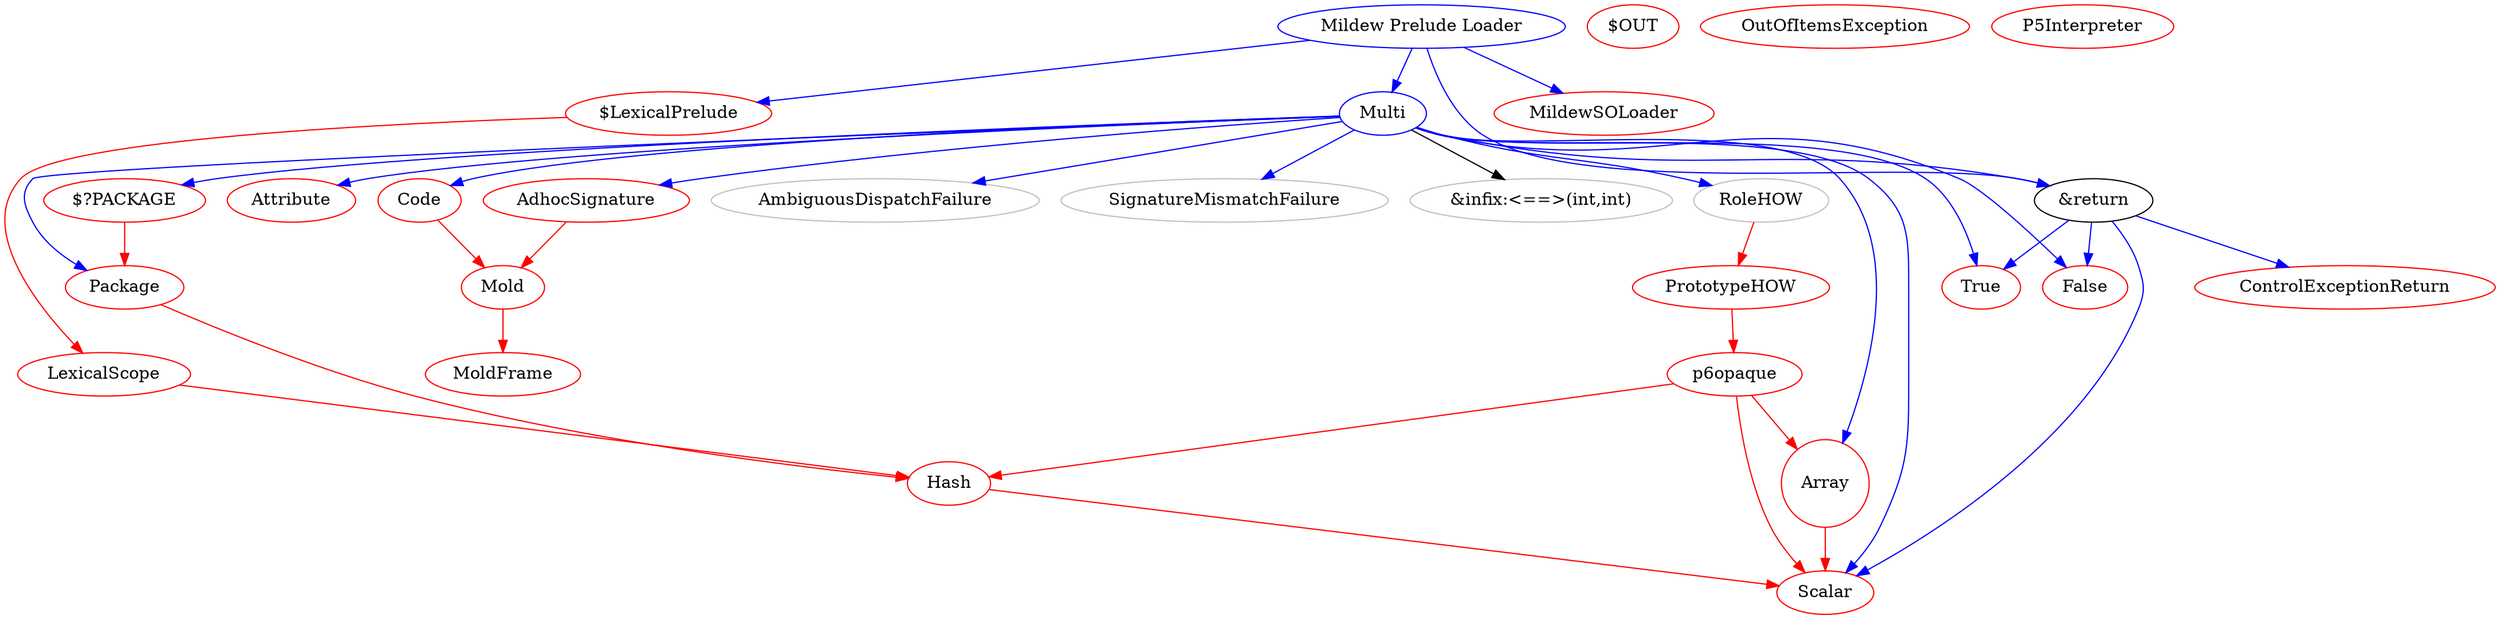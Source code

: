 digraph "SMOP and Mildew Typesystem Bootstrap"
{

 /*
  * This are the types defined in the SMOP initialization.
  *
  * gray nodes mean nodes that are going to be defined in C.
  * Red nodes mean nodes defined in C or C+m0ld.
  * Red links mean C symbol lookup, instead of lexical lookup.
  */

 s1p_hash [color=red, label=Hash]; s1p_array [shape=circle,
 color=red, label=Array]; s1p_io [color=red,
 label="$OUT"]; mold [color=red, label=Mold];
 mold_frame[color=red, label=MoldFrame];

 mold -> mold_frame [color=red];

 s1p_code [color=red, label=Code];
 s1p_package [color=red, label=Package];
 outer_package [color=red, label="$?PACKAGE"];

 outer_package -> s1p_package [color=red];
 s1p_package -> s1p_hash [color=red];
 s1p_code -> mold [color=red];
 
 s1p_adhoc_signature [color=red, label="AdhocSignature"];

 s1p_adhoc_signature -> mold [color=red];

 s1p_scalar [color=red, label="Scalar"];

 s1p_hash -> s1p_scalar [color=red];
 s1p_array -> s1p_scalar [color=red];

 s1p_attribute [color=red, label=Attribute];

 p6opaque [color=red]

 p6opaque -> s1p_hash [color=red];
 p6opaque -> s1p_scalar [color=red];
 p6opaque -> s1p_array [color=red];

 s1p_prototypehow [color=red, label=PrototypeHOW];

 s1p_prototypehow -> p6opaque [color=red]

 controlexceptionreturn [color=red, label=ControlExceptionReturn];

 outofitemsexception [color=red, label=OutOfItemsException];

 p5interpreter [color=red, label=P5Interpreter];

 s1p_lexicalscope [color=red, label=LexicalScope];

 s1p_lexicalscope -> s1p_hash [color=red];

 lexical_prelude_var [color=red, label="$LexicalPrelude"];

 lexical_prelude_var -> s1p_lexicalscope [color=red];

 mildewsoloader [color=red, label="MildewSOLoader"];

 native_bool_true [color=red, label="True"];
 native_bool_false [color=red, label="False"];

 s1p_rolehow [color=gray, label="RoleHOW"];
 s1p_rolehow -> s1p_prototypehow [color=red];

 ambiguousdispatchfailure [color=gray, label="AmbiguousDispatchFailure"];
 signaturemismatchfailure [color=gray, label="SignatureMismatchFailure"];
 infixeqeqintint [color=gray, label="&infix:<==>(int,int)"];

 /*
  * now we start defining types in a higher level
  *
  * nodes written in regular Perl 6 are in blue
  * nodes simplified for bootstrapping are in black
  *
  * Links in red are C symbol lookup,
  * in black are simplified lookup (multi variants by long name, for instance)
  * in blue are regular lookups
  *
  */

  return_s0 [color=black, label="&return"];
  return_s0 -> controlexceptionreturn [color=blue];
  return_s0 -> s1p_scalar [color=blue]; 
  return_s0 -> native_bool_false [color=blue];
  return_s0 -> native_bool_true [color=blue];

  // Multi should be reinitted some times...
  Multi_s0 [color=blue, label="Multi"];
  Multi_s0 -> s1p_rolehow [color=blue];
  Multi_s0 -> s1p_package [color=blue];
  Multi_s0 -> outer_package [color=blue];
  Multi_s0 -> s1p_adhoc_signature [color=blue];
  Multi_s0 -> s1p_attribute [color=blue];
  Multi_s0 -> s1p_array [color=blue];
  Multi_s0 -> s1p_scalar [color=blue];
  Multi_s0 -> s1p_code [color=blue];
  Multi_s0 -> return_s0 [color=blue];
  Multi_s0 -> ambiguousdispatchfailure [color=blue];
  Multi_s0 -> signaturemismatchfailure [color=blue];
  Multi_s0 -> native_bool_false [color=blue];
  Multi_s0 -> native_bool_true [color=blue];
  Multi_s0 -> infixeqeqintint [color=black];

  Prelude [color=blue, label="Mildew Prelude Loader"];
  Prelude -> mildewsoloader [color=blue];
  Prelude -> return_s0 [color=blue];
  Prelude -> Multi_s0 [color=blue];
  Prelude -> lexical_prelude_var [color=blue];



}
